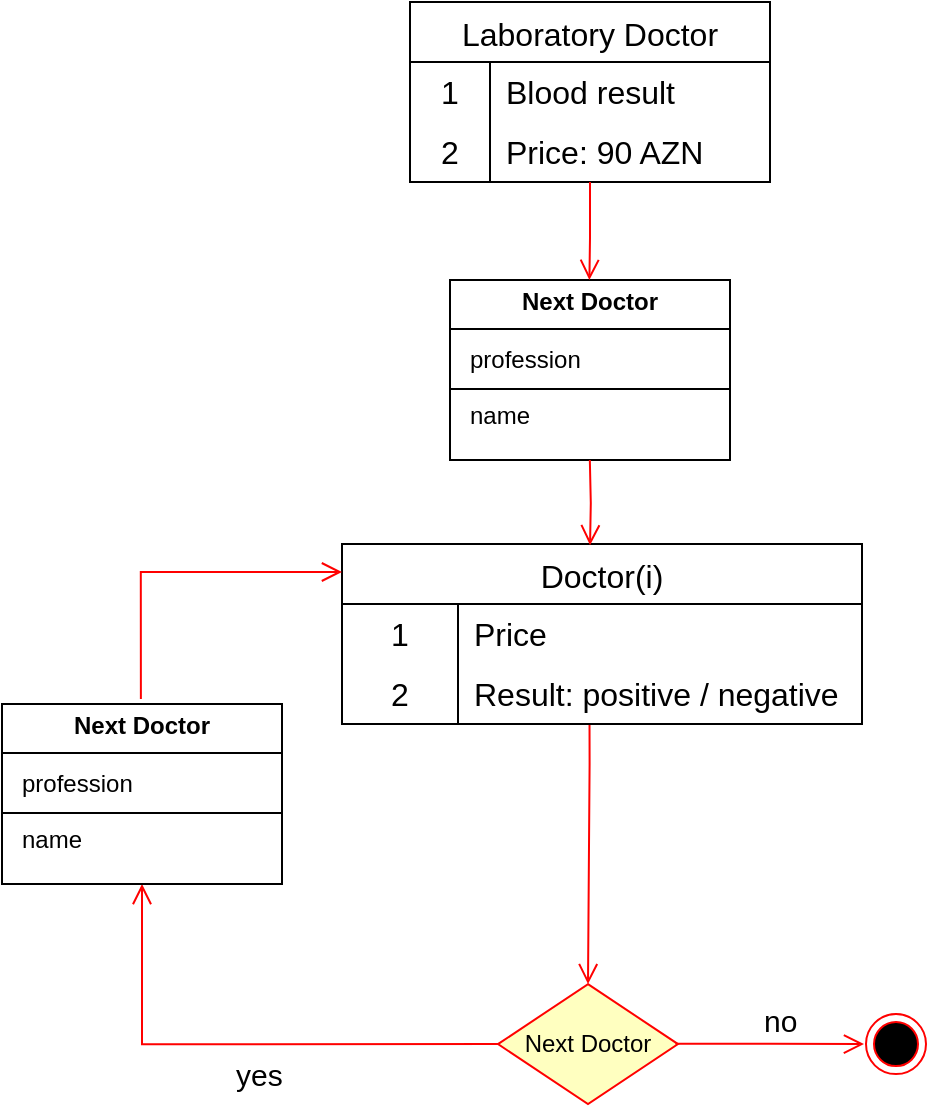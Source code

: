 <mxfile version="24.4.13" type="github">
  <diagram name="Page-1" id="e7e014a7-5840-1c2e-5031-d8a46d1fe8dd">
    <mxGraphModel dx="1509" dy="645" grid="1" gridSize="10" guides="1" tooltips="1" connect="1" arrows="1" fold="1" page="1" pageScale="1" pageWidth="1169" pageHeight="826" background="none" math="0" shadow="0">
      <root>
        <mxCell id="0" />
        <mxCell id="1" parent="0" />
        <mxCell id="5MCNYVNNWH6MKMbBlyxb-60" value="Next Doctor" style="rhombus;whiteSpace=wrap;html=1;fontColor=#000000;fillColor=#ffffc0;strokeColor=#ff0000;" vertex="1" parent="1">
          <mxGeometry x="458" y="650.06" width="90" height="60" as="geometry" />
        </mxCell>
        <mxCell id="5MCNYVNNWH6MKMbBlyxb-61" value="&lt;font style=&quot;font-size: 15px;&quot;&gt;no&lt;/font&gt;" style="edgeStyle=orthogonalEdgeStyle;html=1;align=left;verticalAlign=bottom;endArrow=open;endSize=8;strokeColor=#ff0000;rounded=0;entryX=0;entryY=0.5;entryDx=0;entryDy=0;exitX=0.986;exitY=0.497;exitDx=0;exitDy=0;exitPerimeter=0;" edge="1" source="5MCNYVNNWH6MKMbBlyxb-60" parent="1">
          <mxGeometry x="-0.116" relative="1" as="geometry">
            <mxPoint x="641" y="680.06" as="targetPoint" />
            <mxPoint x="570" y="680" as="sourcePoint" />
            <Array as="points" />
            <mxPoint as="offset" />
          </mxGeometry>
        </mxCell>
        <mxCell id="5MCNYVNNWH6MKMbBlyxb-67" value="" style="edgeStyle=orthogonalEdgeStyle;html=1;align=left;verticalAlign=top;endArrow=open;endSize=8;strokeColor=#ff0000;rounded=0;entryX=0.5;entryY=0;entryDx=0;entryDy=0;exitX=0.476;exitY=1.012;exitDx=0;exitDy=0;exitPerimeter=0;" edge="1" parent="1" source="5MCNYVNNWH6MKMbBlyxb-156" target="5MCNYVNNWH6MKMbBlyxb-60">
          <mxGeometry x="-0.388" relative="1" as="geometry">
            <mxPoint x="503" y="640" as="targetPoint" />
            <mxPoint x="511" y="540" as="sourcePoint" />
            <mxPoint as="offset" />
            <Array as="points">
              <mxPoint x="504" y="540" />
              <mxPoint x="503" y="540" />
            </Array>
          </mxGeometry>
        </mxCell>
        <mxCell id="5MCNYVNNWH6MKMbBlyxb-69" value="&lt;font style=&quot;font-size: 15px;&quot;&gt;yes&lt;/font&gt;" style="edgeStyle=orthogonalEdgeStyle;html=1;align=left;verticalAlign=top;endArrow=open;endSize=8;strokeColor=#ff0000;rounded=0;exitX=0;exitY=0.5;exitDx=0;exitDy=0;entryX=0.5;entryY=1;entryDx=0;entryDy=0;" edge="1" parent="1" source="5MCNYVNNWH6MKMbBlyxb-60" target="5MCNYVNNWH6MKMbBlyxb-194">
          <mxGeometry x="0.029" relative="1" as="geometry">
            <mxPoint x="290" y="630" as="targetPoint" />
            <mxPoint x="420" y="700" as="sourcePoint" />
            <mxPoint as="offset" />
            <Array as="points">
              <mxPoint x="280" y="680" />
            </Array>
          </mxGeometry>
        </mxCell>
        <mxCell id="5MCNYVNNWH6MKMbBlyxb-152" value="Doctor(i)" style="shape=table;startSize=30;container=1;collapsible=0;childLayout=tableLayout;fixedRows=1;rowLines=0;fontStyle=0;strokeColor=default;fontSize=16;swimlaneLine=1;horizontal=1;gradientColor=none;" vertex="1" parent="1">
          <mxGeometry x="380" y="430" width="260" height="90" as="geometry" />
        </mxCell>
        <mxCell id="5MCNYVNNWH6MKMbBlyxb-153" value="" style="shape=tableRow;horizontal=0;startSize=0;swimlaneHead=0;swimlaneBody=0;top=0;left=0;bottom=0;right=0;collapsible=0;dropTarget=0;fillColor=none;points=[[0,0.5],[1,0.5]];portConstraint=eastwest;strokeColor=inherit;fontSize=16;" vertex="1" parent="5MCNYVNNWH6MKMbBlyxb-152">
          <mxGeometry y="30" width="260" height="30" as="geometry" />
        </mxCell>
        <mxCell id="5MCNYVNNWH6MKMbBlyxb-154" value="1" style="shape=partialRectangle;html=1;whiteSpace=wrap;connectable=0;fillColor=none;top=0;left=0;bottom=0;right=0;overflow=hidden;pointerEvents=1;strokeColor=inherit;fontSize=16;" vertex="1" parent="5MCNYVNNWH6MKMbBlyxb-153">
          <mxGeometry width="58" height="30" as="geometry">
            <mxRectangle width="58" height="30" as="alternateBounds" />
          </mxGeometry>
        </mxCell>
        <mxCell id="5MCNYVNNWH6MKMbBlyxb-155" value="Price" style="shape=partialRectangle;html=1;whiteSpace=wrap;connectable=0;fillColor=none;top=0;left=0;bottom=0;right=0;align=left;spacingLeft=6;overflow=hidden;strokeColor=inherit;fontSize=16;" vertex="1" parent="5MCNYVNNWH6MKMbBlyxb-153">
          <mxGeometry x="58" width="202" height="30" as="geometry">
            <mxRectangle width="202" height="30" as="alternateBounds" />
          </mxGeometry>
        </mxCell>
        <mxCell id="5MCNYVNNWH6MKMbBlyxb-156" value="" style="shape=tableRow;horizontal=0;startSize=0;swimlaneHead=0;swimlaneBody=0;top=0;left=0;bottom=0;right=0;collapsible=0;dropTarget=0;fillColor=none;points=[[0,0.5],[1,0.5]];portConstraint=eastwest;strokeColor=inherit;fontSize=16;" vertex="1" parent="5MCNYVNNWH6MKMbBlyxb-152">
          <mxGeometry y="60" width="260" height="30" as="geometry" />
        </mxCell>
        <mxCell id="5MCNYVNNWH6MKMbBlyxb-157" value="2" style="shape=partialRectangle;html=1;whiteSpace=wrap;connectable=0;fillColor=none;top=0;left=0;bottom=0;right=0;overflow=hidden;strokeColor=inherit;fontSize=16;" vertex="1" parent="5MCNYVNNWH6MKMbBlyxb-156">
          <mxGeometry width="58" height="30" as="geometry">
            <mxRectangle width="58" height="30" as="alternateBounds" />
          </mxGeometry>
        </mxCell>
        <mxCell id="5MCNYVNNWH6MKMbBlyxb-158" value="Result: positive / negative" style="shape=partialRectangle;html=1;whiteSpace=wrap;connectable=0;fillColor=none;top=0;left=0;bottom=0;right=0;align=left;spacingLeft=6;overflow=hidden;strokeColor=inherit;fontSize=16;" vertex="1" parent="5MCNYVNNWH6MKMbBlyxb-156">
          <mxGeometry x="58" width="202" height="30" as="geometry">
            <mxRectangle width="202" height="30" as="alternateBounds" />
          </mxGeometry>
        </mxCell>
        <mxCell id="5MCNYVNNWH6MKMbBlyxb-163" value="" style="ellipse;shape=endState;fillColor=#000000;strokeColor=#ff0000" vertex="1" parent="1">
          <mxGeometry x="642" y="665.06" width="30" height="30" as="geometry" />
        </mxCell>
        <mxCell id="5MCNYVNNWH6MKMbBlyxb-177" value="Laboratory Doctor" style="shape=table;startSize=30;container=1;collapsible=0;childLayout=tableLayout;fixedRows=1;rowLines=0;fontStyle=0;strokeColor=default;fontSize=16;swimlaneLine=1;horizontal=1;gradientColor=none;" vertex="1" parent="1">
          <mxGeometry x="414" y="159" width="180" height="90" as="geometry" />
        </mxCell>
        <mxCell id="5MCNYVNNWH6MKMbBlyxb-178" value="" style="shape=tableRow;horizontal=0;startSize=0;swimlaneHead=0;swimlaneBody=0;top=0;left=0;bottom=0;right=0;collapsible=0;dropTarget=0;fillColor=none;points=[[0,0.5],[1,0.5]];portConstraint=eastwest;strokeColor=inherit;fontSize=16;" vertex="1" parent="5MCNYVNNWH6MKMbBlyxb-177">
          <mxGeometry y="30" width="180" height="30" as="geometry" />
        </mxCell>
        <mxCell id="5MCNYVNNWH6MKMbBlyxb-179" value="1" style="shape=partialRectangle;html=1;whiteSpace=wrap;connectable=0;fillColor=none;top=0;left=0;bottom=0;right=0;overflow=hidden;pointerEvents=1;strokeColor=inherit;fontSize=16;" vertex="1" parent="5MCNYVNNWH6MKMbBlyxb-178">
          <mxGeometry width="40" height="30" as="geometry">
            <mxRectangle width="40" height="30" as="alternateBounds" />
          </mxGeometry>
        </mxCell>
        <mxCell id="5MCNYVNNWH6MKMbBlyxb-180" value="Blood result" style="shape=partialRectangle;html=1;whiteSpace=wrap;connectable=0;fillColor=none;top=0;left=0;bottom=0;right=0;align=left;spacingLeft=6;overflow=hidden;strokeColor=inherit;fontSize=16;" vertex="1" parent="5MCNYVNNWH6MKMbBlyxb-178">
          <mxGeometry x="40" width="140" height="30" as="geometry">
            <mxRectangle width="140" height="30" as="alternateBounds" />
          </mxGeometry>
        </mxCell>
        <mxCell id="5MCNYVNNWH6MKMbBlyxb-181" value="" style="shape=tableRow;horizontal=0;startSize=0;swimlaneHead=0;swimlaneBody=0;top=0;left=0;bottom=0;right=0;collapsible=0;dropTarget=0;fillColor=none;points=[[0,0.5],[1,0.5]];portConstraint=eastwest;strokeColor=inherit;fontSize=16;" vertex="1" parent="5MCNYVNNWH6MKMbBlyxb-177">
          <mxGeometry y="60" width="180" height="30" as="geometry" />
        </mxCell>
        <mxCell id="5MCNYVNNWH6MKMbBlyxb-182" value="2" style="shape=partialRectangle;html=1;whiteSpace=wrap;connectable=0;fillColor=none;top=0;left=0;bottom=0;right=0;overflow=hidden;strokeColor=inherit;fontSize=16;" vertex="1" parent="5MCNYVNNWH6MKMbBlyxb-181">
          <mxGeometry width="40" height="30" as="geometry">
            <mxRectangle width="40" height="30" as="alternateBounds" />
          </mxGeometry>
        </mxCell>
        <mxCell id="5MCNYVNNWH6MKMbBlyxb-183" value="Price: 90 AZN" style="shape=partialRectangle;html=1;whiteSpace=wrap;connectable=0;fillColor=none;top=0;left=0;bottom=0;right=0;align=left;spacingLeft=6;overflow=hidden;strokeColor=inherit;fontSize=16;" vertex="1" parent="5MCNYVNNWH6MKMbBlyxb-181">
          <mxGeometry x="40" width="140" height="30" as="geometry">
            <mxRectangle width="140" height="30" as="alternateBounds" />
          </mxGeometry>
        </mxCell>
        <mxCell id="5MCNYVNNWH6MKMbBlyxb-194" value="&lt;p style=&quot;margin:0px;margin-top:4px;text-align:center;&quot;&gt;&lt;b&gt;Next Doctor&lt;/b&gt;&lt;/p&gt;&lt;hr size=&quot;1&quot; style=&quot;border-style:solid;&quot;&gt;&lt;div style=&quot;height:2px;&quot;&gt;&lt;/div&gt;&amp;nbsp; &amp;nbsp;profession&lt;hr size=&quot;1&quot; style=&quot;border-style:solid;&quot;&gt;&lt;div style=&quot;height:2px;&quot;&gt;&amp;nbsp; &amp;nbsp;name&lt;/div&gt;" style="verticalAlign=top;align=left;overflow=fill;html=1;whiteSpace=wrap;" vertex="1" parent="1">
          <mxGeometry x="210" y="510" width="140" height="90" as="geometry" />
        </mxCell>
        <mxCell id="5MCNYVNNWH6MKMbBlyxb-196" value="" style="edgeStyle=orthogonalEdgeStyle;html=1;align=left;verticalAlign=top;endArrow=open;endSize=8;strokeColor=#ff0000;rounded=0;exitX=0.496;exitY=-0.028;exitDx=0;exitDy=0;exitPerimeter=0;" edge="1" parent="1" source="5MCNYVNNWH6MKMbBlyxb-194">
          <mxGeometry x="-0.388" relative="1" as="geometry">
            <mxPoint x="380" y="444" as="targetPoint" />
            <mxPoint x="280" y="500" as="sourcePoint" />
            <mxPoint as="offset" />
            <Array as="points">
              <mxPoint x="279" y="444" />
            </Array>
          </mxGeometry>
        </mxCell>
        <mxCell id="5MCNYVNNWH6MKMbBlyxb-197" value="&lt;p style=&quot;margin:0px;margin-top:4px;text-align:center;&quot;&gt;&lt;b&gt;Next Doctor&lt;/b&gt;&lt;/p&gt;&lt;hr size=&quot;1&quot; style=&quot;border-style:solid;&quot;&gt;&lt;div style=&quot;height:2px;&quot;&gt;&lt;/div&gt;&amp;nbsp; &amp;nbsp;profession&lt;hr size=&quot;1&quot; style=&quot;border-style:solid;&quot;&gt;&lt;div style=&quot;height:2px;&quot;&gt;&amp;nbsp; &amp;nbsp;name&lt;/div&gt;" style="verticalAlign=top;align=left;overflow=fill;html=1;whiteSpace=wrap;" vertex="1" parent="1">
          <mxGeometry x="434" y="298" width="140" height="90" as="geometry" />
        </mxCell>
        <mxCell id="5MCNYVNNWH6MKMbBlyxb-198" value="" style="edgeStyle=orthogonalEdgeStyle;html=1;align=left;verticalAlign=top;endArrow=open;endSize=8;strokeColor=#ff0000;rounded=0;exitX=0.5;exitY=1;exitDx=0;exitDy=0;" edge="1" parent="1" source="5MCNYVNNWH6MKMbBlyxb-177">
          <mxGeometry x="-0.388" relative="1" as="geometry">
            <mxPoint x="503.7" y="298" as="targetPoint" />
            <mxPoint x="504" y="260" as="sourcePoint" />
            <mxPoint as="offset" />
            <Array as="points">
              <mxPoint x="504" y="277" />
              <mxPoint x="504" y="277" />
            </Array>
          </mxGeometry>
        </mxCell>
        <mxCell id="5MCNYVNNWH6MKMbBlyxb-199" value="" style="edgeStyle=orthogonalEdgeStyle;html=1;align=left;verticalAlign=top;endArrow=open;endSize=8;strokeColor=#ff0000;rounded=0;exitX=0.5;exitY=1;exitDx=0;exitDy=0;entryX=0.477;entryY=0.007;entryDx=0;entryDy=0;entryPerimeter=0;" edge="1" parent="1" target="5MCNYVNNWH6MKMbBlyxb-152">
          <mxGeometry x="-0.388" relative="1" as="geometry">
            <mxPoint x="520" y="400" as="targetPoint" />
            <mxPoint x="503.92" y="388.0" as="sourcePoint" />
            <mxPoint as="offset" />
            <Array as="points" />
          </mxGeometry>
        </mxCell>
      </root>
    </mxGraphModel>
  </diagram>
</mxfile>
